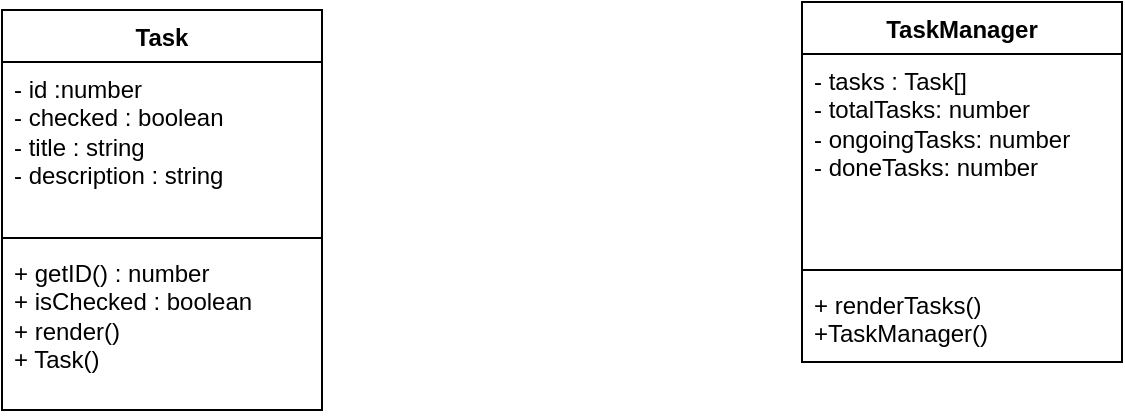 <mxfile version="28.2.8">
  <diagram name="Page-1" id="5RMKCjs3eDe3yt776Ngc">
    <mxGraphModel dx="1042" dy="574" grid="1" gridSize="10" guides="1" tooltips="1" connect="1" arrows="1" fold="1" page="1" pageScale="1" pageWidth="850" pageHeight="1100" math="0" shadow="0">
      <root>
        <mxCell id="0" />
        <mxCell id="1" parent="0" />
        <mxCell id="5VEAs7Z4zmUbIyA-DY4z-1" value="Task" style="swimlane;fontStyle=1;align=center;verticalAlign=top;childLayout=stackLayout;horizontal=1;startSize=26;horizontalStack=0;resizeParent=1;resizeParentMax=0;resizeLast=0;collapsible=1;marginBottom=0;whiteSpace=wrap;html=1;" vertex="1" parent="1">
          <mxGeometry x="230" y="120" width="160" height="200" as="geometry" />
        </mxCell>
        <mxCell id="5VEAs7Z4zmUbIyA-DY4z-2" value="- id :number&lt;div&gt;- checked : boolean&lt;/div&gt;&lt;div&gt;- title : string&lt;/div&gt;&lt;div&gt;- description : string&lt;/div&gt;&lt;div&gt;&lt;br&gt;&lt;/div&gt;" style="text;strokeColor=none;fillColor=none;align=left;verticalAlign=top;spacingLeft=4;spacingRight=4;overflow=hidden;rotatable=0;points=[[0,0.5],[1,0.5]];portConstraint=eastwest;whiteSpace=wrap;html=1;" vertex="1" parent="5VEAs7Z4zmUbIyA-DY4z-1">
          <mxGeometry y="26" width="160" height="84" as="geometry" />
        </mxCell>
        <mxCell id="5VEAs7Z4zmUbIyA-DY4z-3" value="" style="line;strokeWidth=1;fillColor=none;align=left;verticalAlign=middle;spacingTop=-1;spacingLeft=3;spacingRight=3;rotatable=0;labelPosition=right;points=[];portConstraint=eastwest;strokeColor=inherit;" vertex="1" parent="5VEAs7Z4zmUbIyA-DY4z-1">
          <mxGeometry y="110" width="160" height="8" as="geometry" />
        </mxCell>
        <mxCell id="5VEAs7Z4zmUbIyA-DY4z-4" value="+ getID() : number&lt;div&gt;+ isChecked : boolean&amp;nbsp;&lt;/div&gt;&lt;div&gt;+ render()&lt;/div&gt;&lt;div&gt;+ Task()&amp;nbsp;&lt;/div&gt;" style="text;strokeColor=none;fillColor=none;align=left;verticalAlign=top;spacingLeft=4;spacingRight=4;overflow=hidden;rotatable=0;points=[[0,0.5],[1,0.5]];portConstraint=eastwest;whiteSpace=wrap;html=1;" vertex="1" parent="5VEAs7Z4zmUbIyA-DY4z-1">
          <mxGeometry y="118" width="160" height="82" as="geometry" />
        </mxCell>
        <mxCell id="5VEAs7Z4zmUbIyA-DY4z-5" value="TaskManager" style="swimlane;fontStyle=1;align=center;verticalAlign=top;childLayout=stackLayout;horizontal=1;startSize=26;horizontalStack=0;resizeParent=1;resizeParentMax=0;resizeLast=0;collapsible=1;marginBottom=0;whiteSpace=wrap;html=1;" vertex="1" parent="1">
          <mxGeometry x="630" y="116" width="160" height="180" as="geometry" />
        </mxCell>
        <mxCell id="5VEAs7Z4zmUbIyA-DY4z-6" value="- tasks : Task[]&lt;div&gt;- totalTasks: number&lt;/div&gt;&lt;div&gt;- ongoingTasks: number&lt;/div&gt;&lt;div&gt;- doneTasks: number&lt;/div&gt;" style="text;strokeColor=none;fillColor=none;align=left;verticalAlign=top;spacingLeft=4;spacingRight=4;overflow=hidden;rotatable=0;points=[[0,0.5],[1,0.5]];portConstraint=eastwest;whiteSpace=wrap;html=1;" vertex="1" parent="5VEAs7Z4zmUbIyA-DY4z-5">
          <mxGeometry y="26" width="160" height="104" as="geometry" />
        </mxCell>
        <mxCell id="5VEAs7Z4zmUbIyA-DY4z-7" value="" style="line;strokeWidth=1;fillColor=none;align=left;verticalAlign=middle;spacingTop=-1;spacingLeft=3;spacingRight=3;rotatable=0;labelPosition=right;points=[];portConstraint=eastwest;strokeColor=inherit;" vertex="1" parent="5VEAs7Z4zmUbIyA-DY4z-5">
          <mxGeometry y="130" width="160" height="8" as="geometry" />
        </mxCell>
        <mxCell id="5VEAs7Z4zmUbIyA-DY4z-8" value="+ renderTasks()&lt;div&gt;+TaskManager()&lt;/div&gt;" style="text;strokeColor=none;fillColor=none;align=left;verticalAlign=top;spacingLeft=4;spacingRight=4;overflow=hidden;rotatable=0;points=[[0,0.5],[1,0.5]];portConstraint=eastwest;whiteSpace=wrap;html=1;" vertex="1" parent="5VEAs7Z4zmUbIyA-DY4z-5">
          <mxGeometry y="138" width="160" height="42" as="geometry" />
        </mxCell>
      </root>
    </mxGraphModel>
  </diagram>
</mxfile>
